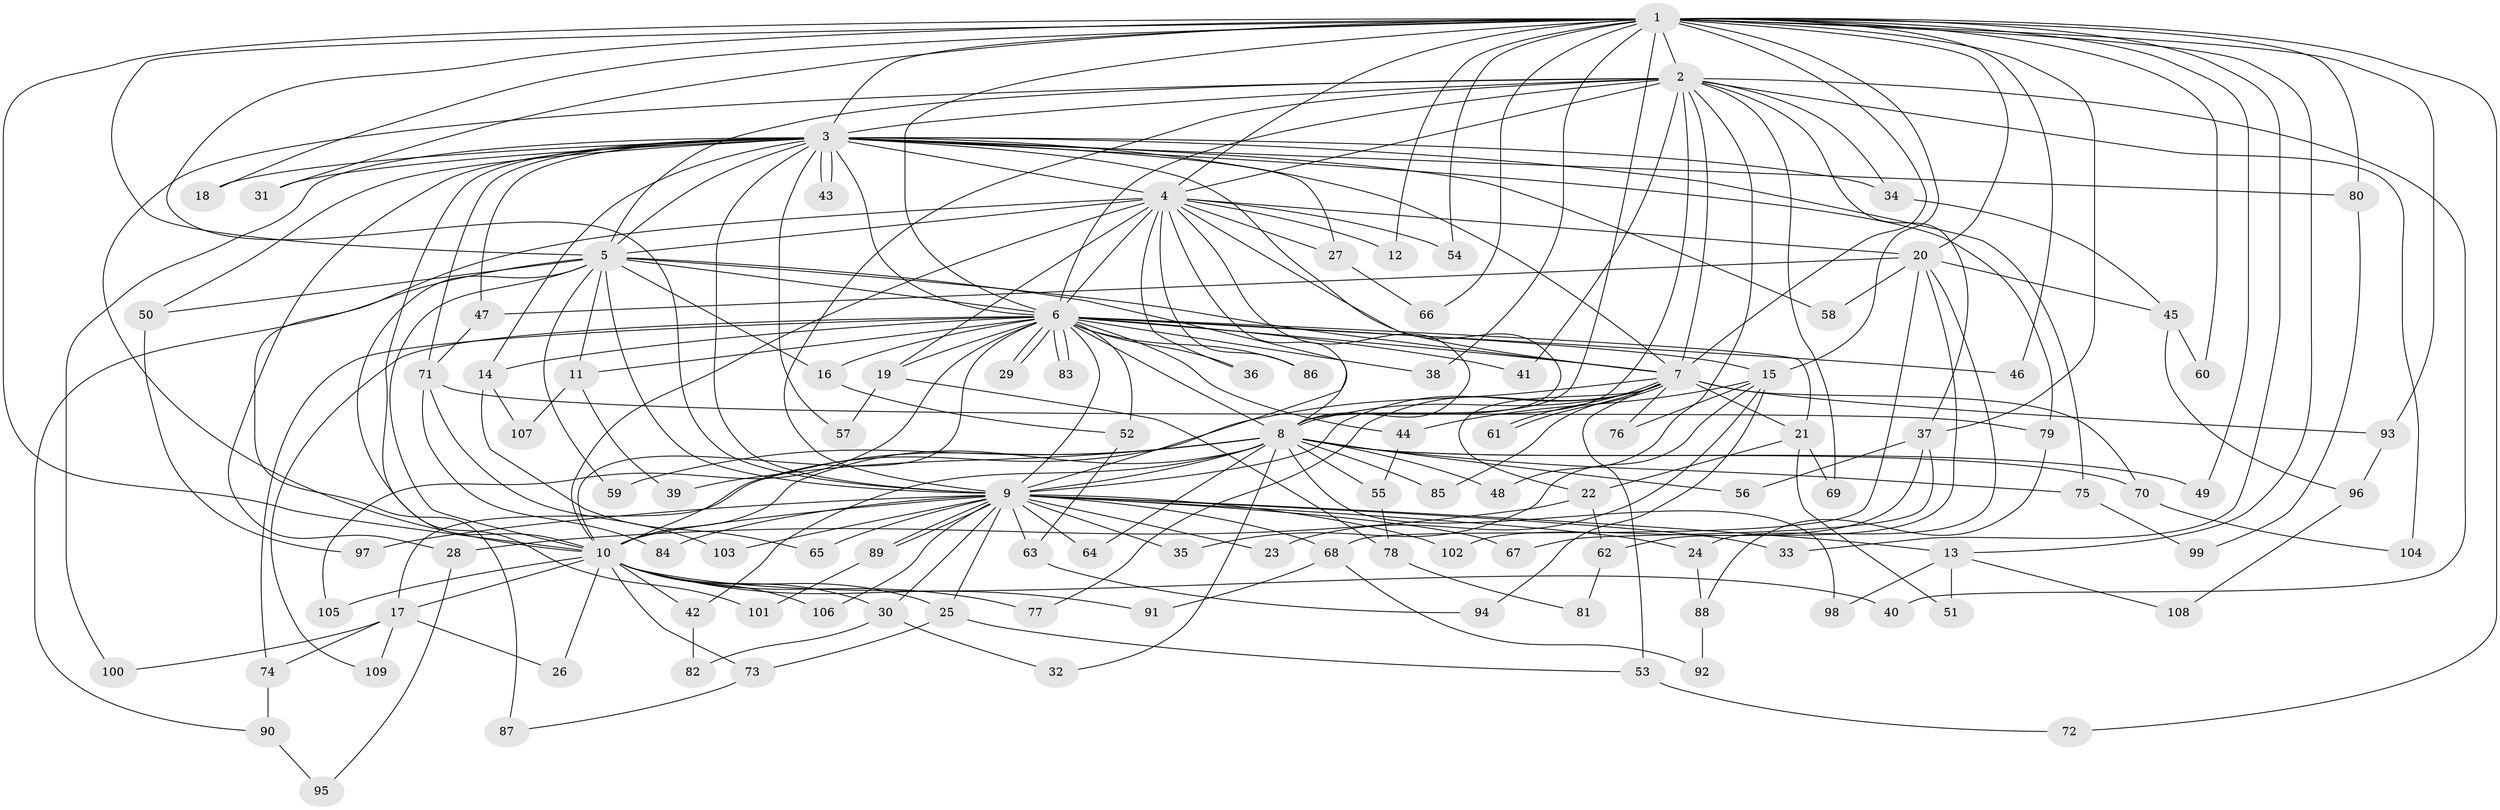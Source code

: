 // Generated by graph-tools (version 1.1) at 2025/25/03/09/25 03:25:39]
// undirected, 109 vertices, 243 edges
graph export_dot {
graph [start="1"]
  node [color=gray90,style=filled];
  1;
  2;
  3;
  4;
  5;
  6;
  7;
  8;
  9;
  10;
  11;
  12;
  13;
  14;
  15;
  16;
  17;
  18;
  19;
  20;
  21;
  22;
  23;
  24;
  25;
  26;
  27;
  28;
  29;
  30;
  31;
  32;
  33;
  34;
  35;
  36;
  37;
  38;
  39;
  40;
  41;
  42;
  43;
  44;
  45;
  46;
  47;
  48;
  49;
  50;
  51;
  52;
  53;
  54;
  55;
  56;
  57;
  58;
  59;
  60;
  61;
  62;
  63;
  64;
  65;
  66;
  67;
  68;
  69;
  70;
  71;
  72;
  73;
  74;
  75;
  76;
  77;
  78;
  79;
  80;
  81;
  82;
  83;
  84;
  85;
  86;
  87;
  88;
  89;
  90;
  91;
  92;
  93;
  94;
  95;
  96;
  97;
  98;
  99;
  100;
  101;
  102;
  103;
  104;
  105;
  106;
  107;
  108;
  109;
  1 -- 2;
  1 -- 3;
  1 -- 4;
  1 -- 5;
  1 -- 6;
  1 -- 7;
  1 -- 8;
  1 -- 9;
  1 -- 10;
  1 -- 12;
  1 -- 13;
  1 -- 15;
  1 -- 18;
  1 -- 20;
  1 -- 31;
  1 -- 33;
  1 -- 37;
  1 -- 38;
  1 -- 46;
  1 -- 49;
  1 -- 54;
  1 -- 60;
  1 -- 66;
  1 -- 72;
  1 -- 80;
  1 -- 93;
  2 -- 3;
  2 -- 4;
  2 -- 5;
  2 -- 6;
  2 -- 7;
  2 -- 8;
  2 -- 9;
  2 -- 10;
  2 -- 34;
  2 -- 37;
  2 -- 40;
  2 -- 41;
  2 -- 48;
  2 -- 69;
  2 -- 104;
  3 -- 4;
  3 -- 5;
  3 -- 6;
  3 -- 7;
  3 -- 8;
  3 -- 9;
  3 -- 10;
  3 -- 14;
  3 -- 18;
  3 -- 27;
  3 -- 28;
  3 -- 31;
  3 -- 34;
  3 -- 43;
  3 -- 43;
  3 -- 47;
  3 -- 50;
  3 -- 57;
  3 -- 58;
  3 -- 71;
  3 -- 75;
  3 -- 79;
  3 -- 80;
  3 -- 100;
  4 -- 5;
  4 -- 6;
  4 -- 7;
  4 -- 8;
  4 -- 9;
  4 -- 10;
  4 -- 12;
  4 -- 19;
  4 -- 20;
  4 -- 27;
  4 -- 36;
  4 -- 54;
  4 -- 86;
  4 -- 87;
  5 -- 6;
  5 -- 7;
  5 -- 8;
  5 -- 9;
  5 -- 10;
  5 -- 11;
  5 -- 16;
  5 -- 50;
  5 -- 59;
  5 -- 90;
  5 -- 101;
  6 -- 7;
  6 -- 8;
  6 -- 9;
  6 -- 10;
  6 -- 11;
  6 -- 14;
  6 -- 15;
  6 -- 16;
  6 -- 19;
  6 -- 21;
  6 -- 29;
  6 -- 29;
  6 -- 36;
  6 -- 38;
  6 -- 41;
  6 -- 44;
  6 -- 46;
  6 -- 52;
  6 -- 74;
  6 -- 83;
  6 -- 83;
  6 -- 86;
  6 -- 105;
  6 -- 109;
  7 -- 8;
  7 -- 9;
  7 -- 10;
  7 -- 21;
  7 -- 22;
  7 -- 53;
  7 -- 61;
  7 -- 61;
  7 -- 70;
  7 -- 76;
  7 -- 77;
  7 -- 85;
  7 -- 93;
  8 -- 9;
  8 -- 10;
  8 -- 17;
  8 -- 32;
  8 -- 39;
  8 -- 42;
  8 -- 48;
  8 -- 49;
  8 -- 55;
  8 -- 56;
  8 -- 59;
  8 -- 64;
  8 -- 70;
  8 -- 75;
  8 -- 85;
  8 -- 98;
  9 -- 10;
  9 -- 13;
  9 -- 23;
  9 -- 24;
  9 -- 25;
  9 -- 30;
  9 -- 33;
  9 -- 35;
  9 -- 63;
  9 -- 64;
  9 -- 65;
  9 -- 67;
  9 -- 68;
  9 -- 84;
  9 -- 89;
  9 -- 89;
  9 -- 97;
  9 -- 102;
  9 -- 103;
  9 -- 106;
  10 -- 17;
  10 -- 25;
  10 -- 26;
  10 -- 30;
  10 -- 40;
  10 -- 42;
  10 -- 73;
  10 -- 77;
  10 -- 91;
  10 -- 105;
  10 -- 106;
  11 -- 39;
  11 -- 107;
  13 -- 51;
  13 -- 98;
  13 -- 108;
  14 -- 65;
  14 -- 107;
  15 -- 23;
  15 -- 35;
  15 -- 44;
  15 -- 76;
  15 -- 94;
  16 -- 52;
  17 -- 26;
  17 -- 74;
  17 -- 100;
  17 -- 109;
  19 -- 57;
  19 -- 78;
  20 -- 24;
  20 -- 45;
  20 -- 47;
  20 -- 58;
  20 -- 62;
  20 -- 68;
  21 -- 22;
  21 -- 51;
  21 -- 69;
  22 -- 28;
  22 -- 62;
  24 -- 88;
  25 -- 53;
  25 -- 73;
  27 -- 66;
  28 -- 95;
  30 -- 32;
  30 -- 82;
  34 -- 45;
  37 -- 56;
  37 -- 67;
  37 -- 102;
  42 -- 82;
  44 -- 55;
  45 -- 60;
  45 -- 96;
  47 -- 71;
  50 -- 97;
  52 -- 63;
  53 -- 72;
  55 -- 78;
  62 -- 81;
  63 -- 94;
  68 -- 91;
  68 -- 92;
  70 -- 104;
  71 -- 79;
  71 -- 84;
  71 -- 103;
  73 -- 87;
  74 -- 90;
  75 -- 99;
  78 -- 81;
  79 -- 88;
  80 -- 99;
  88 -- 92;
  89 -- 101;
  90 -- 95;
  93 -- 96;
  96 -- 108;
}

